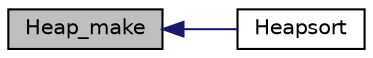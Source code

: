 digraph G
{
  edge [fontname="Helvetica",fontsize="10",labelfontname="Helvetica",labelfontsize="10"];
  node [fontname="Helvetica",fontsize="10",shape=record];
  rankdir="LR";
  Node1 [label="Heap_make",height=0.2,width=0.4,color="black", fillcolor="grey75", style="filled" fontcolor="black"];
  Node1 -> Node2 [dir="back",color="midnightblue",fontsize="10",style="solid",fontname="Helvetica"];
  Node2 [label="Heapsort",height=0.2,width=0.4,color="black", fillcolor="white", style="filled",URL="$sortowanie_8cpp.html#a9e76e330fa400797af9ff15001907ff4",tooltip="Funkcja sortowania - Heapsort."];
}

